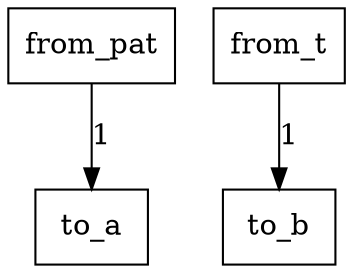 digraph {
    graph [rankdir=TB
          ,bgcolor=transparent];
    node [shape=box
         ,fillcolor=white
         ,style=filled];
    0 [label=<from_pat>];
    1 [label=<from_t>];
    2 [label=<to_a>];
    3 [label=<to_b>];
    0 -> 2 [label=1];
    1 -> 3 [label=1];
}